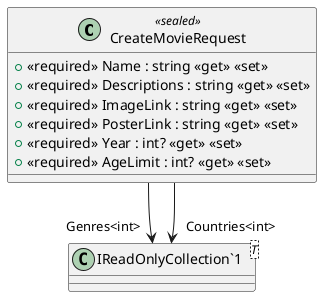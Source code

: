 @startuml
class CreateMovieRequest <<sealed>> {
    + <<required>> Name : string <<get>> <<set>>
    + <<required>> Descriptions : string <<get>> <<set>>
    + <<required>> ImageLink : string <<get>> <<set>>
    + <<required>> PosterLink : string <<get>> <<set>>
    + <<required>> Year : int? <<get>> <<set>>
    + <<required>> AgeLimit : int? <<get>> <<set>>
}
class "IReadOnlyCollection`1"<T> {
}
CreateMovieRequest --> "Genres<int>" "IReadOnlyCollection`1"
CreateMovieRequest --> "Countries<int>" "IReadOnlyCollection`1"
@enduml
